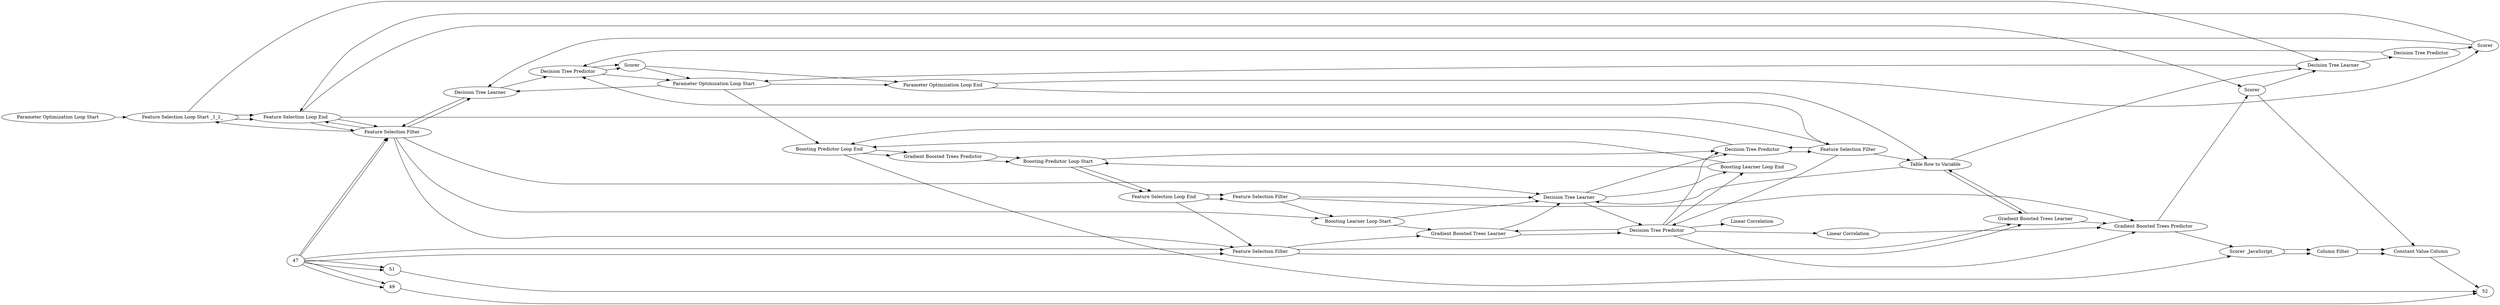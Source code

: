 digraph {
	1 [label="CSV Reader"]
	2 [label="Row Filter"]
	3 [label="Column Filter"]
	4 [label="Data Explorer"]
	6 [label="Column Expressions"]
	12 [label="Missing Value Column Filter"]
	15 [label="Rule Engine"]
	16 [label="Missing Value"]
	17 [label="Column Expressions"]
	18 [label="Column Filter"]
	19 [label="Column Filter"]
	20 [label="Column Rename"]
	21 [label="Rule Engine"]
	22 [label="Data Explorer"]
	23 [label="Rule Engine"]
	24 [label="Bar Chart"]
	26 [label="Rule_based Row Filter"]
	27 [label="Column Filter"]
	28 [label="Rule Engine"]
	29 [label="Correlation Filter"]
	30 [label="Linear Correlation"]
	31 [label="Linear Correlation"]
	32 [label=Partitioning]
	1 [label="Random Forest Learner"]
	2 [label="Random Forest Predictor"]
	3 [label=Partitioning]
	4 [label=Scorer]
	5 [label="Parameter Optimization Loop Start"]
	6 [label="Parameter Optimization Loop End"]
	7 [label="Feature Selection Loop Start _1_1_"]
	8 [label="Feature Selection Loop End"]
	9 [label="Feature Selection Filter"]
	10 [label=Partitioning]
	11 [label="Random Forest Learner"]
	12 [label="Random Forest Predictor"]
	13 [label=Scorer]
	14 [label="Feature Selection Loop Start _1_1_"]
	15 [label="Gradient Boosted Trees Learner"]
	16 [label="Gradient Boosted Trees Predictor"]
	17 [label=Scorer]
	18 [label="Feature Selection Loop End"]
	19 [label="Feature Selection Filter"]
	21 [label="Gradient Boosted Trees Learner"]
	22 [label="Gradient Boosted Trees Predictor"]
	23 [label="Parameter Optimization Loop Start"]
	24 [label=Scorer]
	25 [label="Parameter Optimization Loop End"]
	26 [label="Feature Selection Filter"]
	27 [label="Table Row to Variable"]
	28 [label="Gradient Boosted Trees Learner"]
	29 [label="Gradient Boosted Trees Predictor"]
	32 [label="Constant Value Column"]
	33 [label="Scorer _JavaScript_"]
	728 [label="Column Filter"]
	1 [label="Feature Selection Loop Start _1_1_"]
	2 [label="Feature Selection Loop End"]
	3 [label="Feature Selection Filter"]
	6 [label="Decision Tree Learner"]
	7 [label="Decision Tree Predictor"]
	8 [label=Scorer]
	9 [label="Decision Tree Learner"]
	10 [label="Decision Tree Predictor"]
	11 [label=Scorer]
	12 [label="Parameter Optimization Loop Start"]
	13 [label="Parameter Optimization Loop End"]
	14 [label="Boosting Learner Loop End"]
	15 [label="Boosting Predictor Loop End"]
	17 [label="Boosting Predictor Loop Start"]
	20 [label="Boosting Learner Loop Start"]
	22 [label="Decision Tree Learner"]
	23 [label="Decision Tree Predictor"]
	24 [label="Decision Tree Predictor"]
	25 [label="Feature Selection Filter"]
	27 [label="Table Row to Variable"]
	32 [label="Constant Value Column"]
	33 [label="Scorer _JavaScript_"]
	728 [label="Column Filter"]
	1 -> 2
	2 -> 3
	3 -> 22
	3 -> 26
	4 -> 32
	6 -> 12
	12 -> 15
	15 -> 16
	16 -> 17
	17 -> 18
	18 -> 19
	19 -> 20
	20 -> 21
	21 -> 23
	23 -> 31
	23 -> 30
	23 -> 29
	23 -> 24
	26 -> 28
	27 -> 6
	28 -> 27
	29 -> 4
	30 -> 29
	1 -> 2
	2 -> 4
	3 -> 2
	3 -> 1
	4 -> 6
	5 -> 1
	7 -> 10
	8 -> 9
	9 -> 3
	10 -> 11
	10 -> 12
	11 -> 12
	12 -> 13
	13 -> 8
	14 -> 15
	15 -> 16
	16 -> 17
	17 -> 18
	18 -> 19
	18 -> 26
	19 -> 22
	19 -> 29
	21 -> 22
	22 -> 24
	23 -> 21
	24 -> 25
	25 -> 27
	26 -> 21
	26 -> 28
	27 -> 28
	28 -> 29
	29 -> 33
	33 -> 728
	728 -> 32
	1 -> 6
	2 -> 3
	2 -> 25
	3 -> 9
	3 -> 20
	6 -> 7
	7 -> 8
	8 -> 2
	9 -> 10
	10 -> 11
	11 -> 13
	12 -> 9
	13 -> 27
	14 -> 17
	15 -> 33
	17 -> 24
	20 -> 22
	22 -> 23
	22 -> 14
	23 -> 14
	24 -> 15
	25 -> 24
	25 -> 23
	25 -> 10
	27 -> 22
	33 -> 728
	728 -> 32
	47 -> 51
	47 -> 51
	47 -> 26
	47 -> 26
	47 -> 49
	47 -> 49
	47 -> 3
	47 -> 3
	49 -> 52
	32 -> 52
	51 -> 52
	rankdir=LR
}
